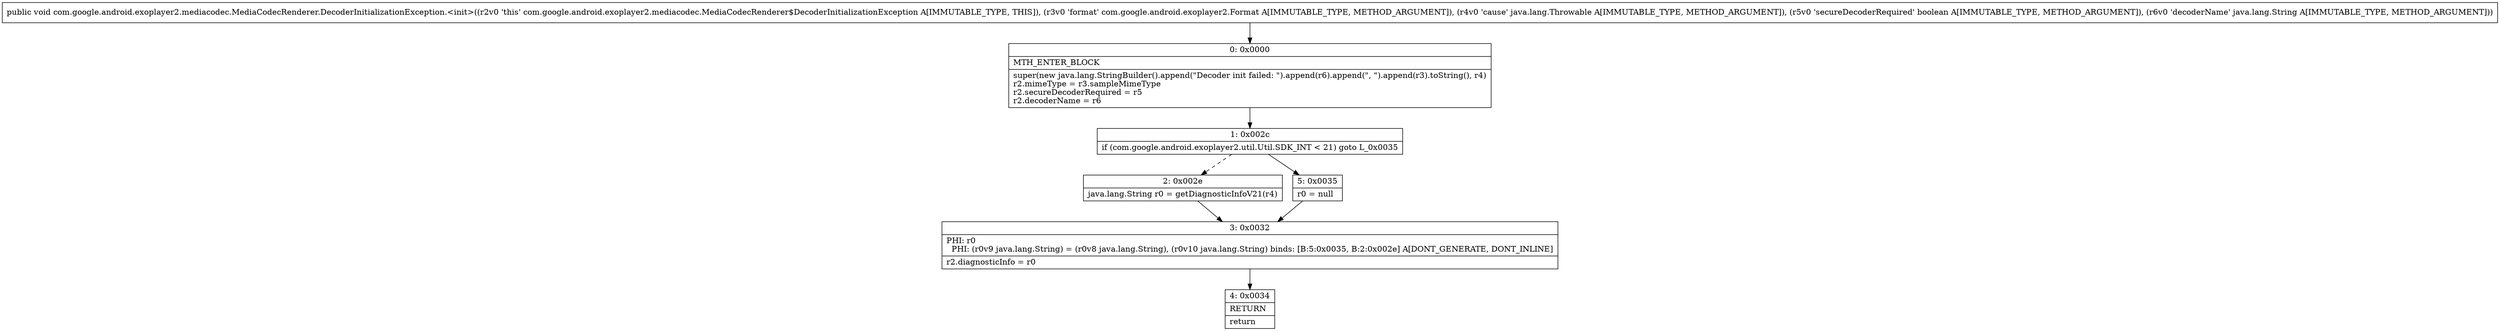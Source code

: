 digraph "CFG forcom.google.android.exoplayer2.mediacodec.MediaCodecRenderer.DecoderInitializationException.\<init\>(Lcom\/google\/android\/exoplayer2\/Format;Ljava\/lang\/Throwable;ZLjava\/lang\/String;)V" {
Node_0 [shape=record,label="{0\:\ 0x0000|MTH_ENTER_BLOCK\l|super(new java.lang.StringBuilder().append(\"Decoder init failed: \").append(r6).append(\", \").append(r3).toString(), r4)\lr2.mimeType = r3.sampleMimeType\lr2.secureDecoderRequired = r5\lr2.decoderName = r6\l}"];
Node_1 [shape=record,label="{1\:\ 0x002c|if (com.google.android.exoplayer2.util.Util.SDK_INT \< 21) goto L_0x0035\l}"];
Node_2 [shape=record,label="{2\:\ 0x002e|java.lang.String r0 = getDiagnosticInfoV21(r4)\l}"];
Node_3 [shape=record,label="{3\:\ 0x0032|PHI: r0 \l  PHI: (r0v9 java.lang.String) = (r0v8 java.lang.String), (r0v10 java.lang.String) binds: [B:5:0x0035, B:2:0x002e] A[DONT_GENERATE, DONT_INLINE]\l|r2.diagnosticInfo = r0\l}"];
Node_4 [shape=record,label="{4\:\ 0x0034|RETURN\l|return\l}"];
Node_5 [shape=record,label="{5\:\ 0x0035|r0 = null\l}"];
MethodNode[shape=record,label="{public void com.google.android.exoplayer2.mediacodec.MediaCodecRenderer.DecoderInitializationException.\<init\>((r2v0 'this' com.google.android.exoplayer2.mediacodec.MediaCodecRenderer$DecoderInitializationException A[IMMUTABLE_TYPE, THIS]), (r3v0 'format' com.google.android.exoplayer2.Format A[IMMUTABLE_TYPE, METHOD_ARGUMENT]), (r4v0 'cause' java.lang.Throwable A[IMMUTABLE_TYPE, METHOD_ARGUMENT]), (r5v0 'secureDecoderRequired' boolean A[IMMUTABLE_TYPE, METHOD_ARGUMENT]), (r6v0 'decoderName' java.lang.String A[IMMUTABLE_TYPE, METHOD_ARGUMENT])) }"];
MethodNode -> Node_0;
Node_0 -> Node_1;
Node_1 -> Node_2[style=dashed];
Node_1 -> Node_5;
Node_2 -> Node_3;
Node_3 -> Node_4;
Node_5 -> Node_3;
}

